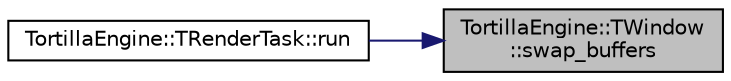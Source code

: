 digraph "TortillaEngine::TWindow::swap_buffers"
{
 // LATEX_PDF_SIZE
  edge [fontname="Helvetica",fontsize="10",labelfontname="Helvetica",labelfontsize="10"];
  node [fontname="Helvetica",fontsize="10",shape=record];
  rankdir="RL";
  Node1 [label="TortillaEngine::TWindow\l::swap_buffers",height=0.2,width=0.4,color="black", fillcolor="grey75", style="filled", fontcolor="black",tooltip="Swaps the windows buffers."];
  Node1 -> Node2 [dir="back",color="midnightblue",fontsize="10",style="solid",fontname="Helvetica"];
  Node2 [label="TortillaEngine::TRenderTask::run",height=0.2,width=0.4,color="black", fillcolor="white", style="filled",URL="$class_tortilla_engine_1_1_t_render_task.html#a33db997271355341e9695ceae5787c5a",tooltip="Executes the task rendering all the components subscribed to the task."];
}
